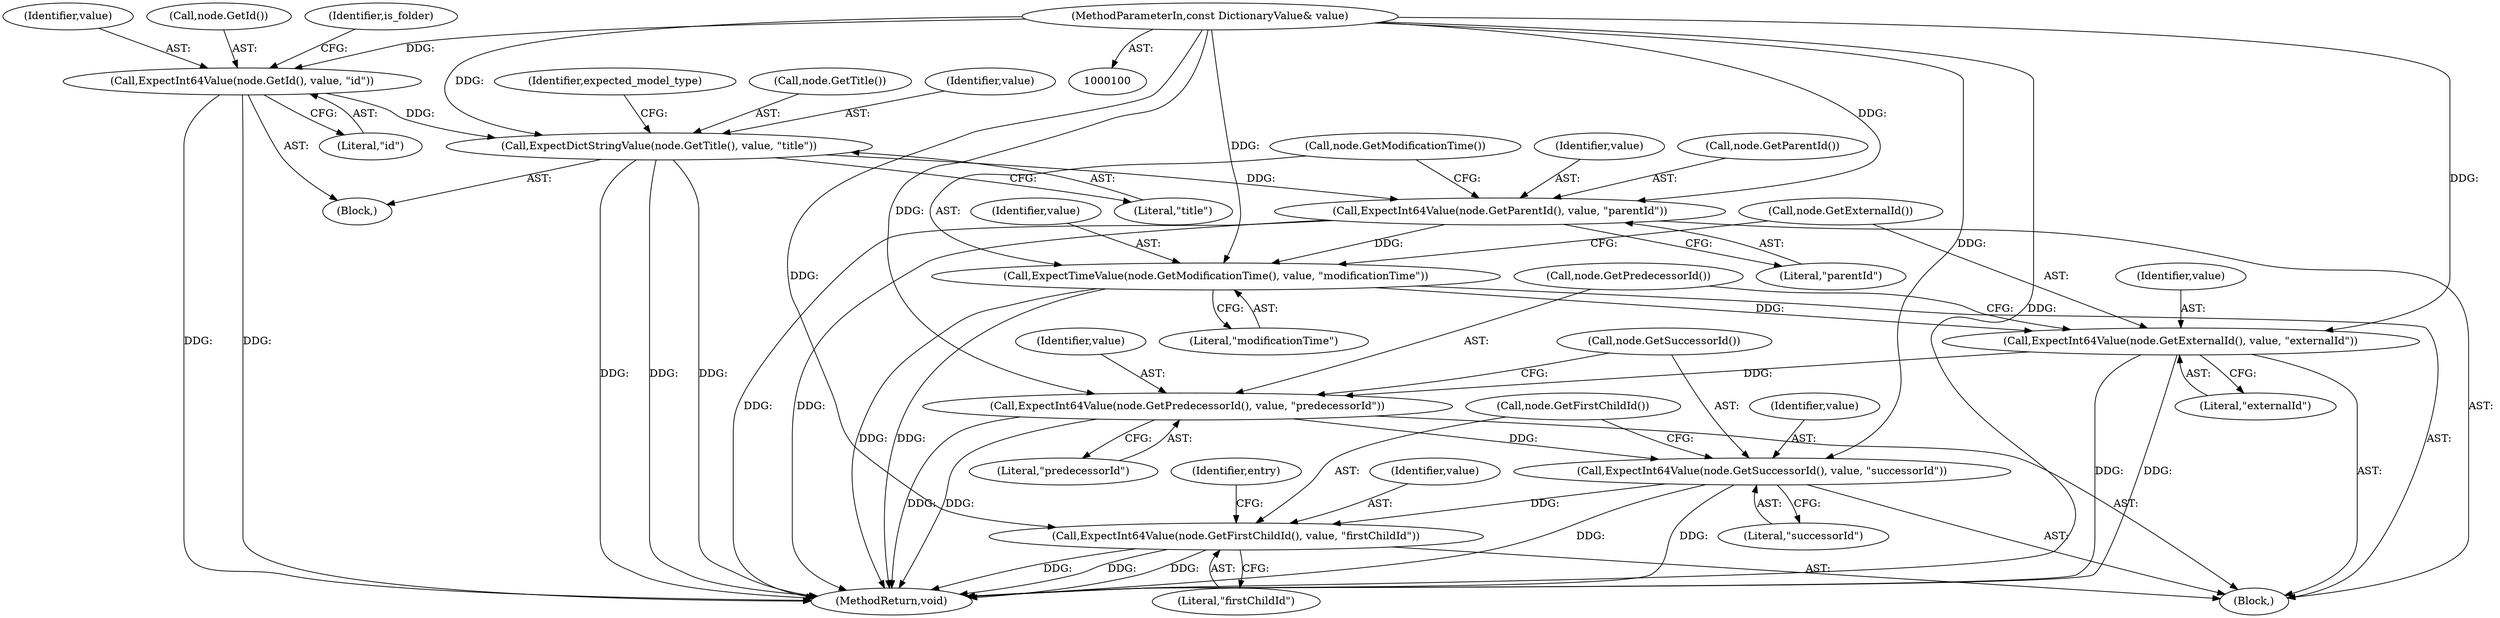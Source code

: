 digraph "1_Chrome_19190765882e272a6a2162c89acdb29110f7e3cf_16@del" {
"1000178" [label="(Call,ExpectTimeValue(node.GetModificationTime(), value, \"modificationTime\"))"];
"1000174" [label="(Call,ExpectInt64Value(node.GetParentId(), value, \"parentId\"))"];
"1000122" [label="(Call,ExpectDictStringValue(node.GetTitle(), value, \"title\"))"];
"1000105" [label="(Call,ExpectInt64Value(node.GetId(), value, \"id\"))"];
"1000102" [label="(MethodParameterIn,const DictionaryValue& value)"];
"1000182" [label="(Call,ExpectInt64Value(node.GetExternalId(), value, \"externalId\"))"];
"1000186" [label="(Call,ExpectInt64Value(node.GetPredecessorId(), value, \"predecessorId\"))"];
"1000190" [label="(Call,ExpectInt64Value(node.GetSuccessorId(), value, \"successorId\"))"];
"1000194" [label="(Call,ExpectInt64Value(node.GetFirstChildId(), value, \"firstChildId\"))"];
"1000178" [label="(Call,ExpectTimeValue(node.GetModificationTime(), value, \"modificationTime\"))"];
"1000187" [label="(Call,node.GetPredecessorId())"];
"1000173" [label="(Block,)"];
"1000190" [label="(Call,ExpectInt64Value(node.GetSuccessorId(), value, \"successorId\"))"];
"1000193" [label="(Literal,\"successorId\")"];
"1000112" [label="(Identifier,is_folder)"];
"1000176" [label="(Identifier,value)"];
"1000202" [label="(Identifier,entry)"];
"1000192" [label="(Identifier,value)"];
"1000107" [label="(Identifier,value)"];
"1000129" [label="(Identifier,expected_model_type)"];
"1000106" [label="(Call,node.GetId())"];
"1000123" [label="(Call,node.GetTitle())"];
"1000189" [label="(Literal,\"predecessorId\")"];
"1000191" [label="(Call,node.GetSuccessorId())"];
"1000175" [label="(Call,node.GetParentId())"];
"1000181" [label="(Literal,\"modificationTime\")"];
"1000124" [label="(Identifier,value)"];
"1000196" [label="(Identifier,value)"];
"1000195" [label="(Call,node.GetFirstChildId())"];
"1000125" [label="(Literal,\"title\")"];
"1000122" [label="(Call,ExpectDictStringValue(node.GetTitle(), value, \"title\"))"];
"1000108" [label="(Literal,\"id\")"];
"1000184" [label="(Identifier,value)"];
"1000188" [label="(Identifier,value)"];
"1000102" [label="(MethodParameterIn,const DictionaryValue& value)"];
"1000186" [label="(Call,ExpectInt64Value(node.GetPredecessorId(), value, \"predecessorId\"))"];
"1000180" [label="(Identifier,value)"];
"1000194" [label="(Call,ExpectInt64Value(node.GetFirstChildId(), value, \"firstChildId\"))"];
"1000105" [label="(Call,ExpectInt64Value(node.GetId(), value, \"id\"))"];
"1000104" [label="(Block,)"];
"1000197" [label="(Literal,\"firstChildId\")"];
"1000221" [label="(MethodReturn,void)"];
"1000177" [label="(Literal,\"parentId\")"];
"1000179" [label="(Call,node.GetModificationTime())"];
"1000174" [label="(Call,ExpectInt64Value(node.GetParentId(), value, \"parentId\"))"];
"1000182" [label="(Call,ExpectInt64Value(node.GetExternalId(), value, \"externalId\"))"];
"1000185" [label="(Literal,\"externalId\")"];
"1000183" [label="(Call,node.GetExternalId())"];
"1000178" -> "1000173"  [label="AST: "];
"1000178" -> "1000181"  [label="CFG: "];
"1000179" -> "1000178"  [label="AST: "];
"1000180" -> "1000178"  [label="AST: "];
"1000181" -> "1000178"  [label="AST: "];
"1000183" -> "1000178"  [label="CFG: "];
"1000178" -> "1000221"  [label="DDG: "];
"1000178" -> "1000221"  [label="DDG: "];
"1000174" -> "1000178"  [label="DDG: "];
"1000102" -> "1000178"  [label="DDG: "];
"1000178" -> "1000182"  [label="DDG: "];
"1000174" -> "1000173"  [label="AST: "];
"1000174" -> "1000177"  [label="CFG: "];
"1000175" -> "1000174"  [label="AST: "];
"1000176" -> "1000174"  [label="AST: "];
"1000177" -> "1000174"  [label="AST: "];
"1000179" -> "1000174"  [label="CFG: "];
"1000174" -> "1000221"  [label="DDG: "];
"1000174" -> "1000221"  [label="DDG: "];
"1000122" -> "1000174"  [label="DDG: "];
"1000102" -> "1000174"  [label="DDG: "];
"1000122" -> "1000104"  [label="AST: "];
"1000122" -> "1000125"  [label="CFG: "];
"1000123" -> "1000122"  [label="AST: "];
"1000124" -> "1000122"  [label="AST: "];
"1000125" -> "1000122"  [label="AST: "];
"1000129" -> "1000122"  [label="CFG: "];
"1000122" -> "1000221"  [label="DDG: "];
"1000122" -> "1000221"  [label="DDG: "];
"1000122" -> "1000221"  [label="DDG: "];
"1000105" -> "1000122"  [label="DDG: "];
"1000102" -> "1000122"  [label="DDG: "];
"1000105" -> "1000104"  [label="AST: "];
"1000105" -> "1000108"  [label="CFG: "];
"1000106" -> "1000105"  [label="AST: "];
"1000107" -> "1000105"  [label="AST: "];
"1000108" -> "1000105"  [label="AST: "];
"1000112" -> "1000105"  [label="CFG: "];
"1000105" -> "1000221"  [label="DDG: "];
"1000105" -> "1000221"  [label="DDG: "];
"1000102" -> "1000105"  [label="DDG: "];
"1000102" -> "1000100"  [label="AST: "];
"1000102" -> "1000221"  [label="DDG: "];
"1000102" -> "1000182"  [label="DDG: "];
"1000102" -> "1000186"  [label="DDG: "];
"1000102" -> "1000190"  [label="DDG: "];
"1000102" -> "1000194"  [label="DDG: "];
"1000182" -> "1000173"  [label="AST: "];
"1000182" -> "1000185"  [label="CFG: "];
"1000183" -> "1000182"  [label="AST: "];
"1000184" -> "1000182"  [label="AST: "];
"1000185" -> "1000182"  [label="AST: "];
"1000187" -> "1000182"  [label="CFG: "];
"1000182" -> "1000221"  [label="DDG: "];
"1000182" -> "1000221"  [label="DDG: "];
"1000182" -> "1000186"  [label="DDG: "];
"1000186" -> "1000173"  [label="AST: "];
"1000186" -> "1000189"  [label="CFG: "];
"1000187" -> "1000186"  [label="AST: "];
"1000188" -> "1000186"  [label="AST: "];
"1000189" -> "1000186"  [label="AST: "];
"1000191" -> "1000186"  [label="CFG: "];
"1000186" -> "1000221"  [label="DDG: "];
"1000186" -> "1000221"  [label="DDG: "];
"1000186" -> "1000190"  [label="DDG: "];
"1000190" -> "1000173"  [label="AST: "];
"1000190" -> "1000193"  [label="CFG: "];
"1000191" -> "1000190"  [label="AST: "];
"1000192" -> "1000190"  [label="AST: "];
"1000193" -> "1000190"  [label="AST: "];
"1000195" -> "1000190"  [label="CFG: "];
"1000190" -> "1000221"  [label="DDG: "];
"1000190" -> "1000221"  [label="DDG: "];
"1000190" -> "1000194"  [label="DDG: "];
"1000194" -> "1000173"  [label="AST: "];
"1000194" -> "1000197"  [label="CFG: "];
"1000195" -> "1000194"  [label="AST: "];
"1000196" -> "1000194"  [label="AST: "];
"1000197" -> "1000194"  [label="AST: "];
"1000202" -> "1000194"  [label="CFG: "];
"1000194" -> "1000221"  [label="DDG: "];
"1000194" -> "1000221"  [label="DDG: "];
"1000194" -> "1000221"  [label="DDG: "];
}
